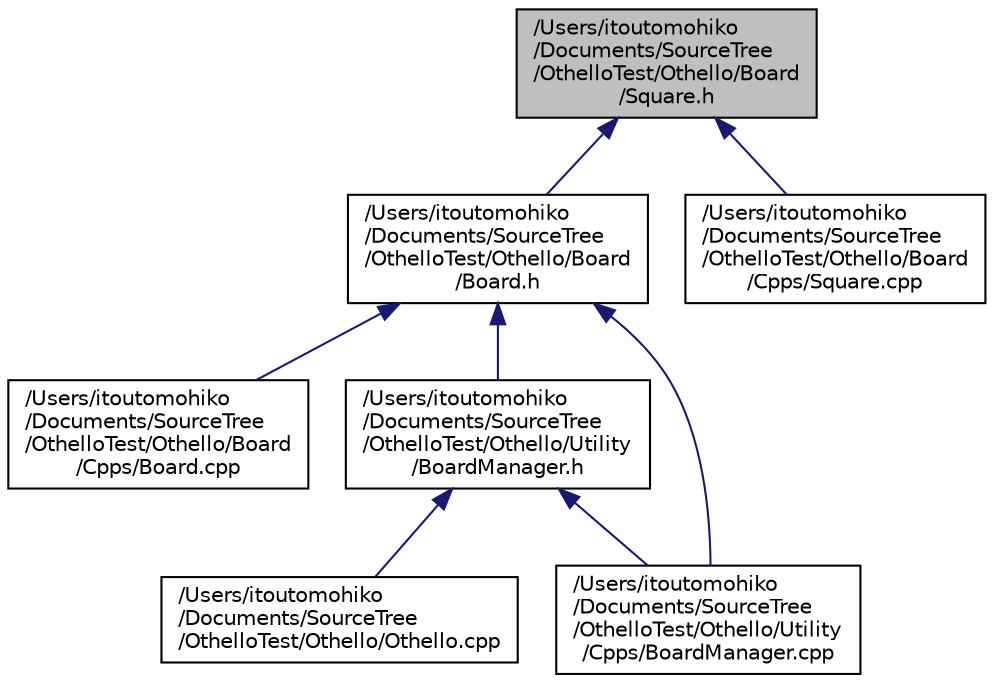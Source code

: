 digraph "/Users/itoutomohiko/Documents/SourceTree/OthelloTest/Othello/Board/Square.h"
{
  edge [fontname="Helvetica",fontsize="10",labelfontname="Helvetica",labelfontsize="10"];
  node [fontname="Helvetica",fontsize="10",shape=record];
  Node1 [label="/Users/itoutomohiko\l/Documents/SourceTree\l/OthelloTest/Othello/Board\l/Square.h",height=0.2,width=0.4,color="black", fillcolor="grey75", style="filled", fontcolor="black"];
  Node1 -> Node2 [dir="back",color="midnightblue",fontsize="10",style="solid",fontname="Helvetica"];
  Node2 [label="/Users/itoutomohiko\l/Documents/SourceTree\l/OthelloTest/Othello/Board\l/Board.h",height=0.2,width=0.4,color="black", fillcolor="white", style="filled",URL="$de/ded/_board_8h.html"];
  Node2 -> Node3 [dir="back",color="midnightblue",fontsize="10",style="solid",fontname="Helvetica"];
  Node3 [label="/Users/itoutomohiko\l/Documents/SourceTree\l/OthelloTest/Othello/Board\l/Cpps/Board.cpp",height=0.2,width=0.4,color="black", fillcolor="white", style="filled",URL="$dc/d34/_board_8cpp.html"];
  Node2 -> Node4 [dir="back",color="midnightblue",fontsize="10",style="solid",fontname="Helvetica"];
  Node4 [label="/Users/itoutomohiko\l/Documents/SourceTree\l/OthelloTest/Othello/Utility\l/BoardManager.h",height=0.2,width=0.4,color="black", fillcolor="white", style="filled",URL="$df/d3c/_board_manager_8h.html"];
  Node4 -> Node5 [dir="back",color="midnightblue",fontsize="10",style="solid",fontname="Helvetica"];
  Node5 [label="/Users/itoutomohiko\l/Documents/SourceTree\l/OthelloTest/Othello/Othello.cpp",height=0.2,width=0.4,color="black", fillcolor="white", style="filled",URL="$dc/df2/_othello_8cpp.html"];
  Node4 -> Node6 [dir="back",color="midnightblue",fontsize="10",style="solid",fontname="Helvetica"];
  Node6 [label="/Users/itoutomohiko\l/Documents/SourceTree\l/OthelloTest/Othello/Utility\l/Cpps/BoardManager.cpp",height=0.2,width=0.4,color="black", fillcolor="white", style="filled",URL="$de/d99/_board_manager_8cpp.html"];
  Node2 -> Node6 [dir="back",color="midnightblue",fontsize="10",style="solid",fontname="Helvetica"];
  Node1 -> Node7 [dir="back",color="midnightblue",fontsize="10",style="solid",fontname="Helvetica"];
  Node7 [label="/Users/itoutomohiko\l/Documents/SourceTree\l/OthelloTest/Othello/Board\l/Cpps/Square.cpp",height=0.2,width=0.4,color="black", fillcolor="white", style="filled",URL="$da/dbe/_square_8cpp.html"];
}
